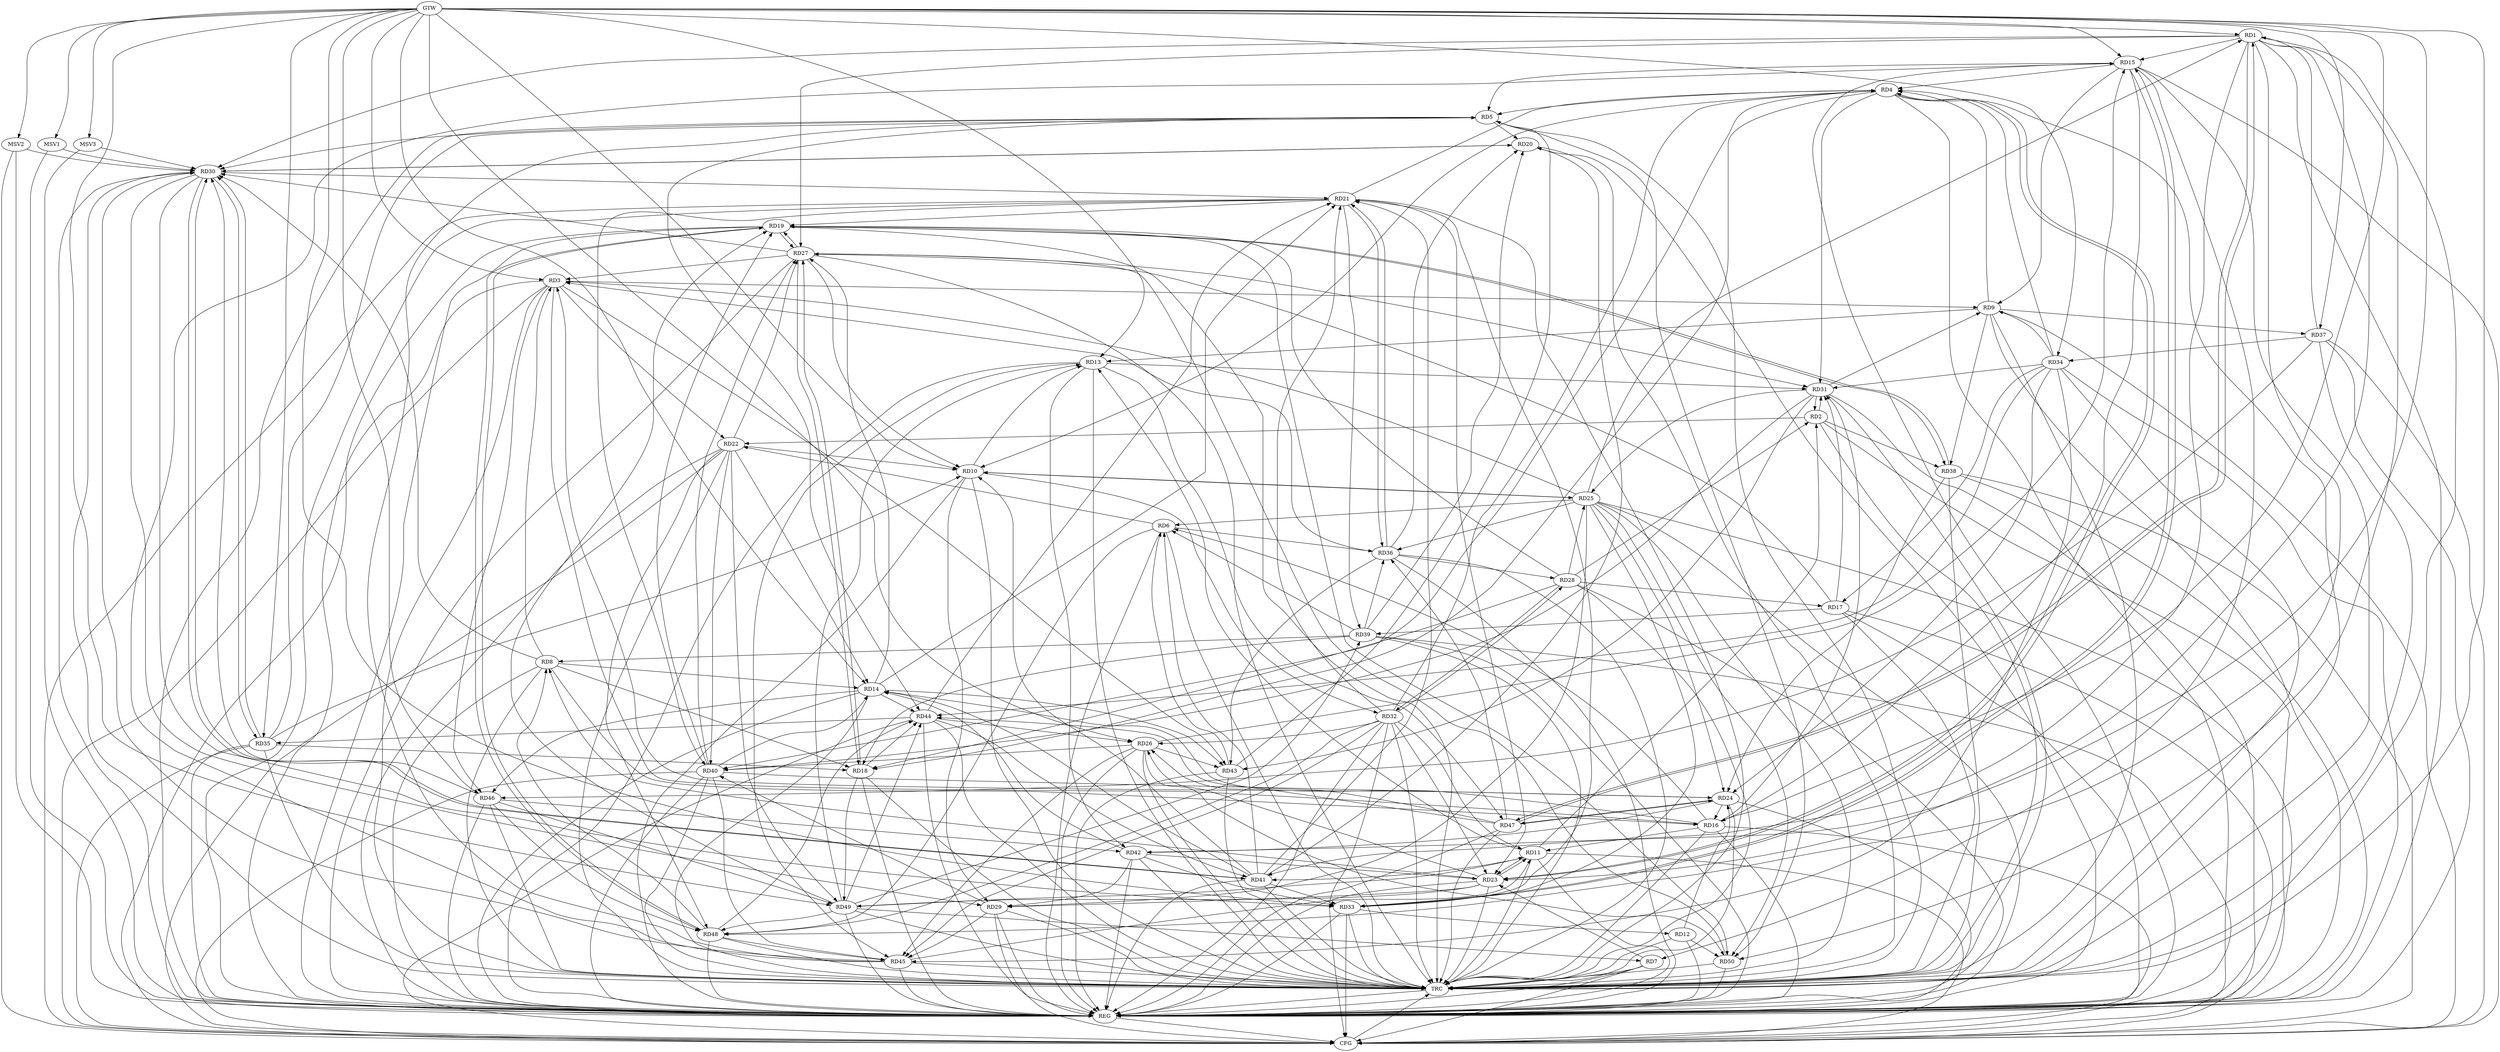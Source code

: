 strict digraph G {
  RD1 [ label="RD1" ];
  RD2 [ label="RD2" ];
  RD3 [ label="RD3" ];
  RD4 [ label="RD4" ];
  RD5 [ label="RD5" ];
  RD6 [ label="RD6" ];
  RD7 [ label="RD7" ];
  RD8 [ label="RD8" ];
  RD9 [ label="RD9" ];
  RD10 [ label="RD10" ];
  RD11 [ label="RD11" ];
  RD12 [ label="RD12" ];
  RD13 [ label="RD13" ];
  RD14 [ label="RD14" ];
  RD15 [ label="RD15" ];
  RD16 [ label="RD16" ];
  RD17 [ label="RD17" ];
  RD18 [ label="RD18" ];
  RD19 [ label="RD19" ];
  RD20 [ label="RD20" ];
  RD21 [ label="RD21" ];
  RD22 [ label="RD22" ];
  RD23 [ label="RD23" ];
  RD24 [ label="RD24" ];
  RD25 [ label="RD25" ];
  RD26 [ label="RD26" ];
  RD27 [ label="RD27" ];
  RD28 [ label="RD28" ];
  RD29 [ label="RD29" ];
  RD30 [ label="RD30" ];
  RD31 [ label="RD31" ];
  RD32 [ label="RD32" ];
  RD33 [ label="RD33" ];
  RD34 [ label="RD34" ];
  RD35 [ label="RD35" ];
  RD36 [ label="RD36" ];
  RD37 [ label="RD37" ];
  RD38 [ label="RD38" ];
  RD39 [ label="RD39" ];
  RD40 [ label="RD40" ];
  RD41 [ label="RD41" ];
  RD42 [ label="RD42" ];
  RD43 [ label="RD43" ];
  RD44 [ label="RD44" ];
  RD45 [ label="RD45" ];
  RD46 [ label="RD46" ];
  RD47 [ label="RD47" ];
  RD48 [ label="RD48" ];
  RD49 [ label="RD49" ];
  RD50 [ label="RD50" ];
  GTW [ label="GTW" ];
  REG [ label="REG" ];
  CFG [ label="CFG" ];
  TRC [ label="TRC" ];
  MSV1 [ label="MSV1" ];
  MSV2 [ label="MSV2" ];
  MSV3 [ label="MSV3" ];
  RD1 -> RD15;
  RD1 -> RD23;
  RD25 -> RD1;
  RD1 -> RD27;
  RD1 -> RD30;
  RD37 -> RD1;
  RD1 -> RD42;
  RD1 -> RD47;
  RD47 -> RD1;
  RD1 -> RD48;
  RD1 -> RD50;
  RD11 -> RD2;
  RD2 -> RD22;
  RD28 -> RD2;
  RD2 -> RD31;
  RD31 -> RD2;
  RD2 -> RD38;
  RD8 -> RD3;
  RD3 -> RD9;
  RD3 -> RD16;
  RD3 -> RD22;
  RD24 -> RD3;
  RD25 -> RD3;
  RD27 -> RD3;
  RD36 -> RD3;
  RD3 -> RD43;
  RD3 -> RD46;
  RD4 -> RD5;
  RD9 -> RD4;
  RD4 -> RD10;
  RD15 -> RD4;
  RD4 -> RD18;
  RD21 -> RD4;
  RD4 -> RD23;
  RD23 -> RD4;
  RD4 -> RD31;
  RD32 -> RD4;
  RD34 -> RD4;
  RD4 -> RD40;
  RD15 -> RD5;
  RD5 -> RD20;
  RD5 -> RD30;
  RD35 -> RD5;
  RD43 -> RD5;
  RD5 -> RD44;
  RD45 -> RD5;
  RD5 -> RD50;
  RD16 -> RD6;
  RD6 -> RD22;
  RD25 -> RD6;
  RD6 -> RD36;
  RD39 -> RD6;
  RD41 -> RD6;
  RD43 -> RD6;
  RD6 -> RD48;
  RD15 -> RD7;
  RD7 -> RD23;
  RD49 -> RD7;
  RD8 -> RD14;
  RD8 -> RD16;
  RD8 -> RD18;
  RD23 -> RD8;
  RD8 -> RD30;
  RD39 -> RD8;
  RD48 -> RD8;
  RD9 -> RD13;
  RD15 -> RD9;
  RD31 -> RD9;
  RD34 -> RD9;
  RD9 -> RD37;
  RD9 -> RD38;
  RD10 -> RD13;
  RD22 -> RD10;
  RD10 -> RD25;
  RD25 -> RD10;
  RD27 -> RD10;
  RD10 -> RD29;
  RD10 -> RD32;
  RD35 -> RD10;
  RD41 -> RD10;
  RD11 -> RD13;
  RD16 -> RD11;
  RD11 -> RD23;
  RD23 -> RD11;
  RD32 -> RD11;
  RD11 -> RD41;
  RD45 -> RD11;
  RD49 -> RD11;
  RD12 -> RD24;
  RD33 -> RD12;
  RD12 -> RD50;
  RD13 -> RD31;
  RD13 -> RD42;
  RD13 -> RD45;
  RD13 -> RD47;
  RD49 -> RD13;
  RD16 -> RD14;
  RD14 -> RD21;
  RD22 -> RD14;
  RD14 -> RD27;
  RD40 -> RD14;
  RD41 -> RD14;
  RD42 -> RD14;
  RD14 -> RD43;
  RD14 -> RD44;
  RD14 -> RD46;
  RD15 -> RD16;
  RD26 -> RD15;
  RD15 -> RD33;
  RD33 -> RD15;
  RD45 -> RD15;
  RD24 -> RD16;
  RD16 -> RD31;
  RD17 -> RD27;
  RD28 -> RD17;
  RD17 -> RD31;
  RD34 -> RD17;
  RD17 -> RD39;
  RD18 -> RD27;
  RD27 -> RD18;
  RD28 -> RD18;
  RD35 -> RD18;
  RD39 -> RD18;
  RD18 -> RD44;
  RD18 -> RD49;
  RD21 -> RD19;
  RD19 -> RD27;
  RD27 -> RD19;
  RD28 -> RD19;
  RD19 -> RD38;
  RD38 -> RD19;
  RD40 -> RD19;
  RD19 -> RD48;
  RD48 -> RD19;
  RD49 -> RD19;
  RD19 -> RD50;
  RD20 -> RD30;
  RD30 -> RD20;
  RD36 -> RD20;
  RD39 -> RD20;
  RD41 -> RD20;
  RD21 -> RD23;
  RD30 -> RD21;
  RD32 -> RD21;
  RD33 -> RD21;
  RD21 -> RD36;
  RD36 -> RD21;
  RD21 -> RD39;
  RD21 -> RD40;
  RD41 -> RD21;
  RD44 -> RD21;
  RD22 -> RD27;
  RD22 -> RD40;
  RD22 -> RD48;
  RD22 -> RD49;
  RD23 -> RD26;
  RD23 -> RD29;
  RD32 -> RD23;
  RD42 -> RD23;
  RD23 -> RD49;
  RD25 -> RD24;
  RD34 -> RD24;
  RD38 -> RD24;
  RD40 -> RD24;
  RD24 -> RD42;
  RD24 -> RD47;
  RD47 -> RD24;
  RD28 -> RD25;
  RD25 -> RD29;
  RD31 -> RD25;
  RD25 -> RD33;
  RD25 -> RD36;
  RD25 -> RD50;
  RD32 -> RD26;
  RD26 -> RD40;
  RD26 -> RD43;
  RD44 -> RD26;
  RD26 -> RD45;
  RD47 -> RD26;
  RD26 -> RD50;
  RD27 -> RD30;
  RD27 -> RD31;
  RD40 -> RD27;
  RD50 -> RD27;
  RD28 -> RD32;
  RD32 -> RD28;
  RD36 -> RD28;
  RD30 -> RD29;
  RD29 -> RD40;
  RD42 -> RD29;
  RD29 -> RD45;
  RD30 -> RD33;
  RD30 -> RD35;
  RD35 -> RD30;
  RD30 -> RD41;
  RD41 -> RD30;
  RD45 -> RD30;
  RD46 -> RD30;
  RD34 -> RD31;
  RD31 -> RD40;
  RD31 -> RD43;
  RD32 -> RD45;
  RD32 -> RD48;
  RD41 -> RD33;
  RD42 -> RD33;
  RD37 -> RD34;
  RD34 -> RD44;
  RD34 -> RD45;
  RD44 -> RD35;
  RD39 -> RD36;
  RD36 -> RD43;
  RD47 -> RD36;
  RD37 -> RD46;
  RD49 -> RD39;
  RD40 -> RD45;
  RD44 -> RD41;
  RD46 -> RD42;
  RD47 -> RD44;
  RD48 -> RD44;
  RD49 -> RD44;
  RD48 -> RD45;
  RD46 -> RD48;
  RD46 -> RD49;
  RD49 -> RD48;
  GTW -> RD13;
  GTW -> RD34;
  GTW -> RD14;
  GTW -> RD46;
  GTW -> RD37;
  GTW -> RD49;
  GTW -> RD41;
  GTW -> RD26;
  GTW -> RD35;
  GTW -> RD3;
  GTW -> RD15;
  GTW -> RD1;
  GTW -> RD33;
  GTW -> RD16;
  GTW -> RD10;
  RD1 -> REG;
  RD2 -> REG;
  RD3 -> REG;
  RD4 -> REG;
  RD5 -> REG;
  RD6 -> REG;
  RD7 -> REG;
  RD8 -> REG;
  RD9 -> REG;
  RD10 -> REG;
  RD11 -> REG;
  RD12 -> REG;
  RD13 -> REG;
  RD14 -> REG;
  RD15 -> REG;
  RD16 -> REG;
  RD17 -> REG;
  RD18 -> REG;
  RD19 -> REG;
  RD20 -> REG;
  RD21 -> REG;
  RD22 -> REG;
  RD23 -> REG;
  RD24 -> REG;
  RD25 -> REG;
  RD26 -> REG;
  RD27 -> REG;
  RD28 -> REG;
  RD29 -> REG;
  RD30 -> REG;
  RD31 -> REG;
  RD32 -> REG;
  RD33 -> REG;
  RD34 -> REG;
  RD35 -> REG;
  RD36 -> REG;
  RD37 -> REG;
  RD38 -> REG;
  RD39 -> REG;
  RD40 -> REG;
  RD41 -> REG;
  RD42 -> REG;
  RD43 -> REG;
  RD44 -> REG;
  RD45 -> REG;
  RD46 -> REG;
  RD47 -> REG;
  RD48 -> REG;
  RD49 -> REG;
  RD50 -> REG;
  RD22 -> CFG;
  RD11 -> CFG;
  RD39 -> CFG;
  RD44 -> CFG;
  RD37 -> CFG;
  RD40 -> CFG;
  RD29 -> CFG;
  RD19 -> CFG;
  RD33 -> CFG;
  RD9 -> CFG;
  RD25 -> CFG;
  RD17 -> CFG;
  RD7 -> CFG;
  RD35 -> CFG;
  RD3 -> CFG;
  RD15 -> CFG;
  RD38 -> CFG;
  RD16 -> CFG;
  RD32 -> CFG;
  RD21 -> CFG;
  REG -> CFG;
  RD1 -> TRC;
  RD2 -> TRC;
  RD3 -> TRC;
  RD4 -> TRC;
  RD5 -> TRC;
  RD6 -> TRC;
  RD7 -> TRC;
  RD8 -> TRC;
  RD9 -> TRC;
  RD10 -> TRC;
  RD11 -> TRC;
  RD12 -> TRC;
  RD13 -> TRC;
  RD14 -> TRC;
  RD15 -> TRC;
  RD16 -> TRC;
  RD17 -> TRC;
  RD18 -> TRC;
  RD19 -> TRC;
  RD20 -> TRC;
  RD21 -> TRC;
  RD22 -> TRC;
  RD23 -> TRC;
  RD24 -> TRC;
  RD25 -> TRC;
  RD26 -> TRC;
  RD27 -> TRC;
  RD28 -> TRC;
  RD29 -> TRC;
  RD30 -> TRC;
  RD31 -> TRC;
  RD32 -> TRC;
  RD33 -> TRC;
  RD34 -> TRC;
  RD35 -> TRC;
  RD36 -> TRC;
  RD37 -> TRC;
  RD38 -> TRC;
  RD39 -> TRC;
  RD40 -> TRC;
  RD41 -> TRC;
  RD42 -> TRC;
  RD43 -> TRC;
  RD44 -> TRC;
  RD45 -> TRC;
  RD46 -> TRC;
  RD47 -> TRC;
  RD48 -> TRC;
  RD49 -> TRC;
  RD50 -> TRC;
  GTW -> TRC;
  CFG -> TRC;
  TRC -> REG;
  MSV1 -> RD30;
  MSV2 -> RD30;
  GTW -> MSV1;
  MSV1 -> REG;
  GTW -> MSV2;
  MSV2 -> REG;
  MSV2 -> CFG;
  MSV3 -> RD30;
  GTW -> MSV3;
  MSV3 -> REG;
}
